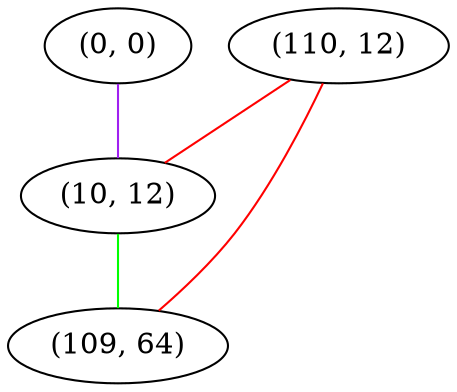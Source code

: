 graph "" {
"(110, 12)";
"(0, 0)";
"(10, 12)";
"(109, 64)";
"(110, 12)" -- "(10, 12)"  [color=red, key=0, weight=1];
"(110, 12)" -- "(109, 64)"  [color=red, key=0, weight=1];
"(0, 0)" -- "(10, 12)"  [color=purple, key=0, weight=4];
"(10, 12)" -- "(109, 64)"  [color=green, key=0, weight=2];
}
